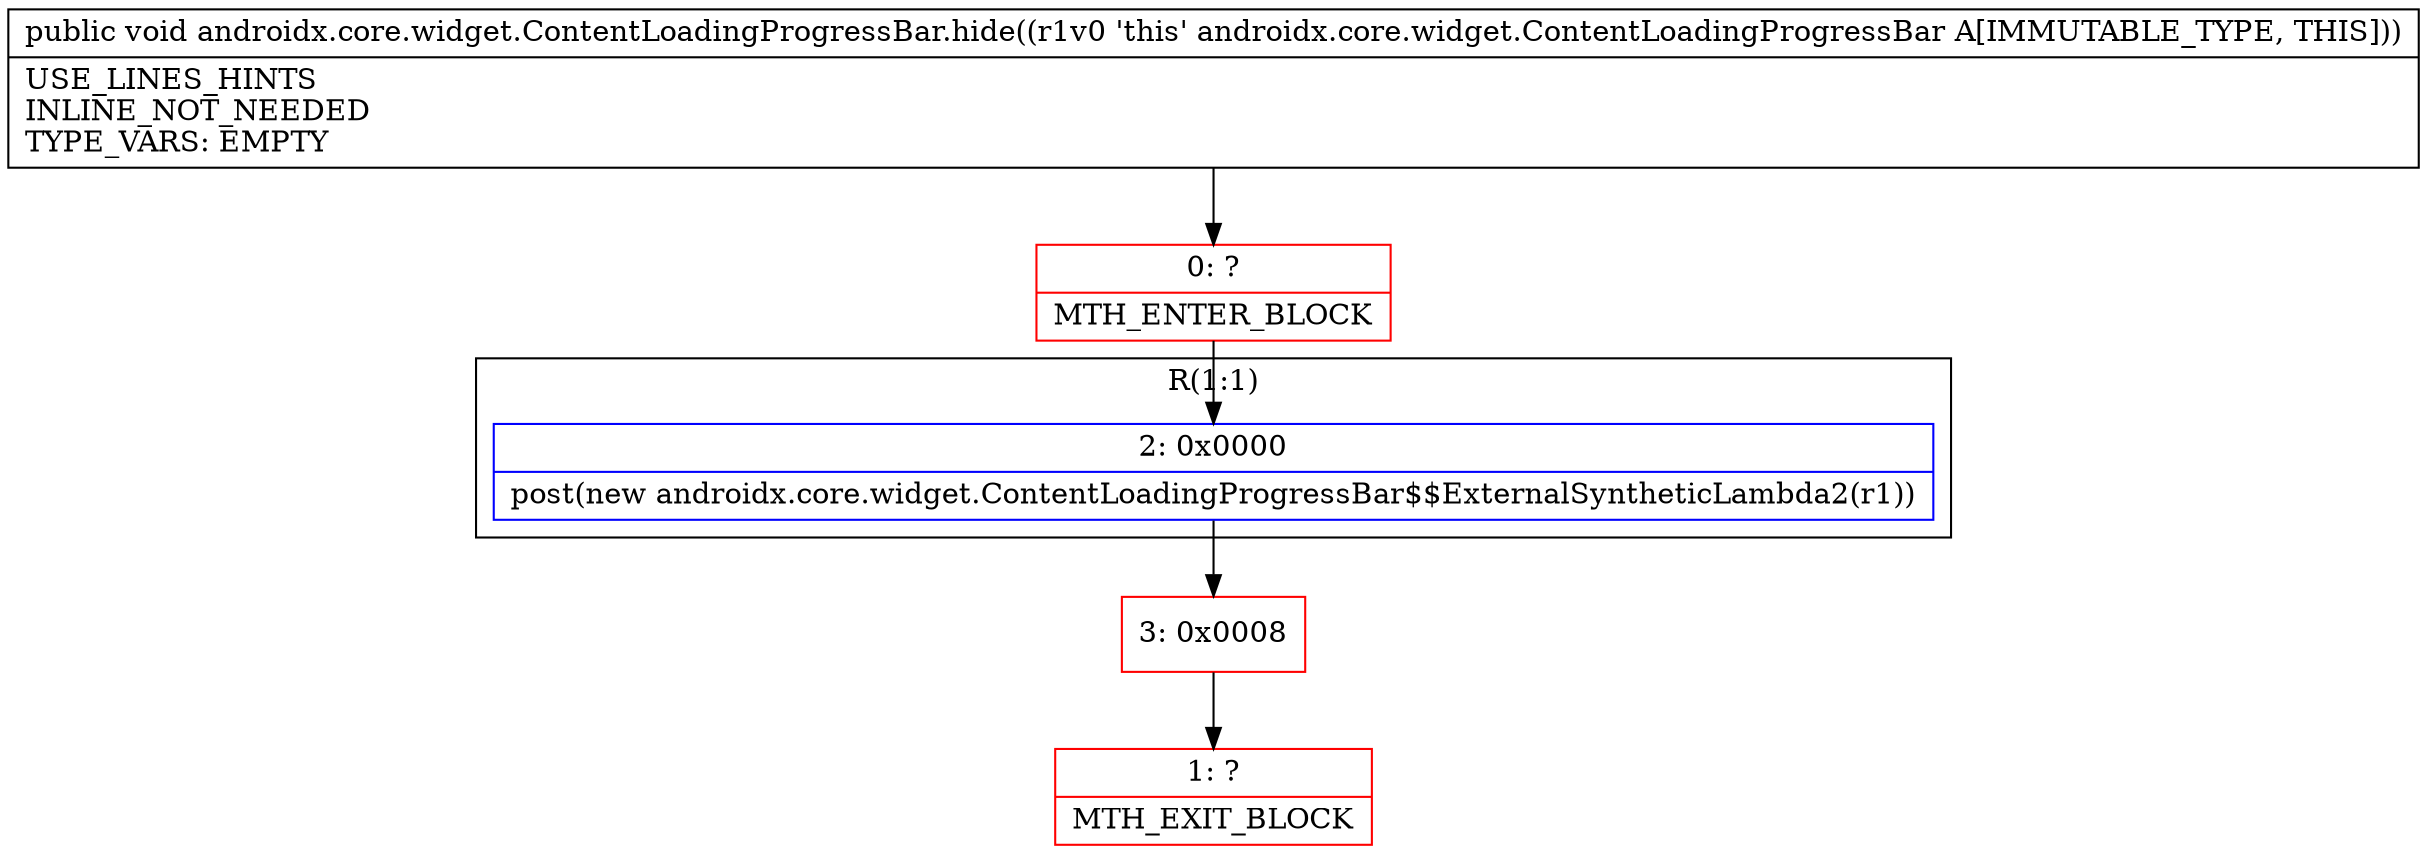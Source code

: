 digraph "CFG forandroidx.core.widget.ContentLoadingProgressBar.hide()V" {
subgraph cluster_Region_372131858 {
label = "R(1:1)";
node [shape=record,color=blue];
Node_2 [shape=record,label="{2\:\ 0x0000|post(new androidx.core.widget.ContentLoadingProgressBar$$ExternalSyntheticLambda2(r1))\l}"];
}
Node_0 [shape=record,color=red,label="{0\:\ ?|MTH_ENTER_BLOCK\l}"];
Node_3 [shape=record,color=red,label="{3\:\ 0x0008}"];
Node_1 [shape=record,color=red,label="{1\:\ ?|MTH_EXIT_BLOCK\l}"];
MethodNode[shape=record,label="{public void androidx.core.widget.ContentLoadingProgressBar.hide((r1v0 'this' androidx.core.widget.ContentLoadingProgressBar A[IMMUTABLE_TYPE, THIS]))  | USE_LINES_HINTS\lINLINE_NOT_NEEDED\lTYPE_VARS: EMPTY\l}"];
MethodNode -> Node_0;Node_2 -> Node_3;
Node_0 -> Node_2;
Node_3 -> Node_1;
}

